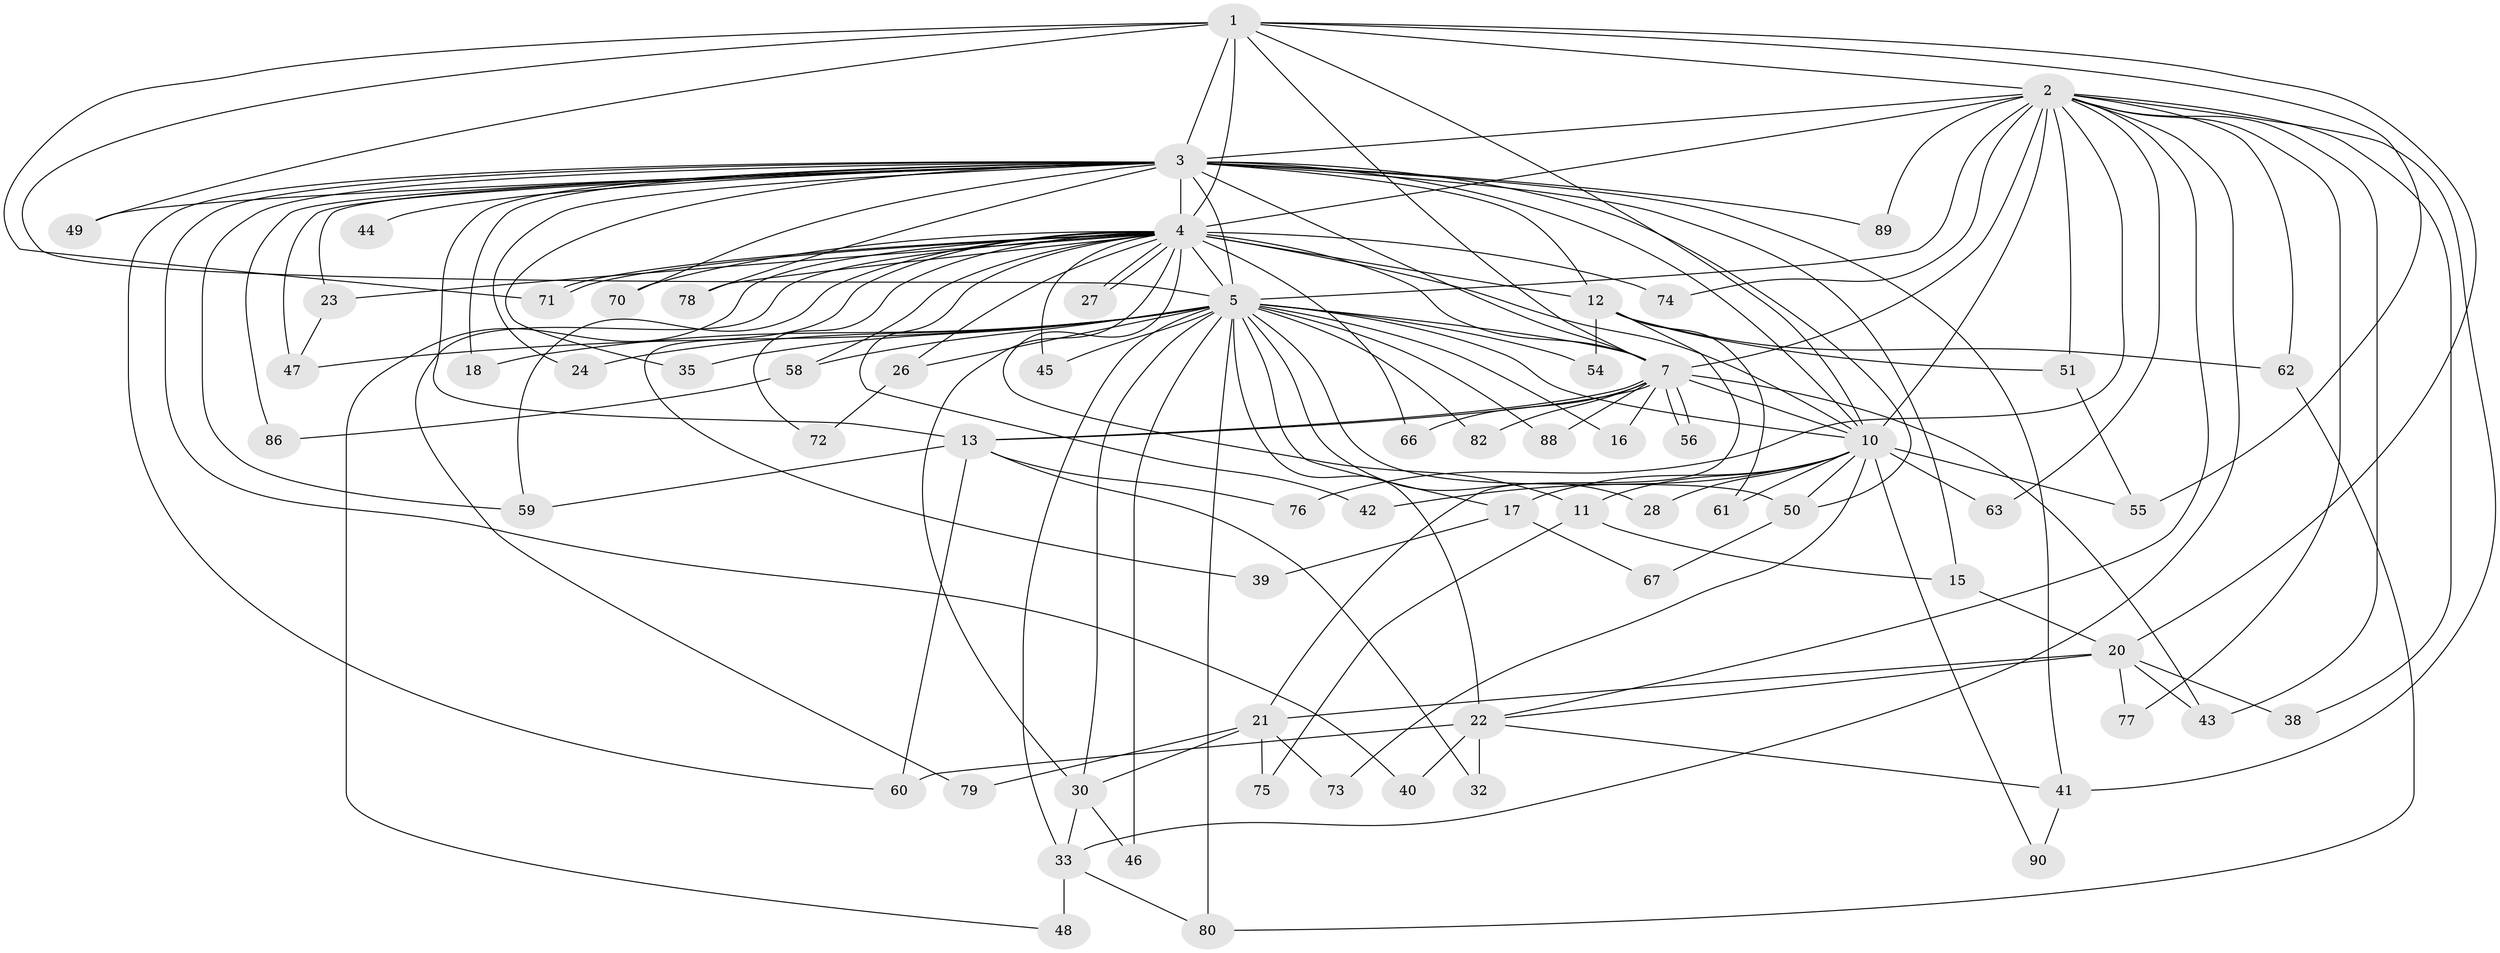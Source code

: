 // original degree distribution, {13: 0.01098901098901099, 22: 0.02197802197802198, 14: 0.01098901098901099, 25: 0.01098901098901099, 17: 0.01098901098901099, 26: 0.01098901098901099, 19: 0.01098901098901099, 15: 0.01098901098901099, 20: 0.01098901098901099, 5: 0.03296703296703297, 8: 0.01098901098901099, 7: 0.02197802197802198, 3: 0.21978021978021978, 2: 0.5494505494505495, 4: 0.03296703296703297, 6: 0.02197802197802198}
// Generated by graph-tools (version 1.1) at 2025/10/02/27/25 16:10:57]
// undirected, 67 vertices, 153 edges
graph export_dot {
graph [start="1"]
  node [color=gray90,style=filled];
  1 [super="+19"];
  2 [super="+25"];
  3 [super="+6"];
  4 [super="+8"];
  5 [super="+9"];
  7 [super="+34"];
  10 [super="+14"];
  11 [super="+84"];
  12 [super="+29"];
  13 [super="+37"];
  15;
  16;
  17;
  18;
  20 [super="+57"];
  21 [super="+68"];
  22 [super="+31"];
  23;
  24;
  26;
  27;
  28;
  30 [super="+36"];
  32;
  33 [super="+53"];
  35;
  38;
  39;
  40;
  41 [super="+83"];
  42;
  43 [super="+65"];
  44;
  45;
  46;
  47 [super="+52"];
  48;
  49;
  50 [super="+64"];
  51;
  54;
  55 [super="+69"];
  56;
  58;
  59 [super="+91"];
  60 [super="+85"];
  61;
  62;
  63;
  66;
  67;
  70;
  71 [super="+81"];
  72;
  73;
  74;
  75;
  76;
  77;
  78;
  79;
  80 [super="+87"];
  82;
  86;
  88;
  89;
  90;
  1 -- 2;
  1 -- 3 [weight=2];
  1 -- 4 [weight=2];
  1 -- 5 [weight=2];
  1 -- 7;
  1 -- 10 [weight=2];
  1 -- 20;
  1 -- 55;
  1 -- 49;
  1 -- 71;
  2 -- 3 [weight=2];
  2 -- 4 [weight=2];
  2 -- 5 [weight=2];
  2 -- 7;
  2 -- 10;
  2 -- 22;
  2 -- 33;
  2 -- 38;
  2 -- 51;
  2 -- 62;
  2 -- 63;
  2 -- 74;
  2 -- 76;
  2 -- 77;
  2 -- 89;
  2 -- 41;
  2 -- 43;
  3 -- 4 [weight=4];
  3 -- 5 [weight=4];
  3 -- 7 [weight=3];
  3 -- 10 [weight=2];
  3 -- 12 [weight=2];
  3 -- 24;
  3 -- 40;
  3 -- 41;
  3 -- 70;
  3 -- 78;
  3 -- 15;
  3 -- 18;
  3 -- 86;
  3 -- 23;
  3 -- 89;
  3 -- 35;
  3 -- 44;
  3 -- 47;
  3 -- 49;
  3 -- 50;
  3 -- 60;
  3 -- 59;
  3 -- 13;
  4 -- 5 [weight=4];
  4 -- 7 [weight=2];
  4 -- 10 [weight=2];
  4 -- 11 [weight=2];
  4 -- 12;
  4 -- 27;
  4 -- 27;
  4 -- 30;
  4 -- 42;
  4 -- 45;
  4 -- 59;
  4 -- 66;
  4 -- 70;
  4 -- 71;
  4 -- 71;
  4 -- 74;
  4 -- 78;
  4 -- 79;
  4 -- 26;
  4 -- 39;
  4 -- 72;
  4 -- 48;
  4 -- 23;
  4 -- 58;
  5 -- 7 [weight=2];
  5 -- 10 [weight=3];
  5 -- 16;
  5 -- 22 [weight=2];
  5 -- 26;
  5 -- 33;
  5 -- 35;
  5 -- 45;
  5 -- 58;
  5 -- 80;
  5 -- 17;
  5 -- 18;
  5 -- 82;
  5 -- 24;
  5 -- 88;
  5 -- 28;
  5 -- 30;
  5 -- 46;
  5 -- 54;
  5 -- 50;
  5 -- 47;
  7 -- 10;
  7 -- 13;
  7 -- 13;
  7 -- 16;
  7 -- 43;
  7 -- 56;
  7 -- 56;
  7 -- 66;
  7 -- 82;
  7 -- 88;
  10 -- 11;
  10 -- 17;
  10 -- 28;
  10 -- 42;
  10 -- 50;
  10 -- 61;
  10 -- 73;
  10 -- 90;
  10 -- 63;
  10 -- 55;
  11 -- 15;
  11 -- 75;
  12 -- 21;
  12 -- 51;
  12 -- 54;
  12 -- 61;
  12 -- 62;
  13 -- 32;
  13 -- 59;
  13 -- 76;
  13 -- 60;
  15 -- 20;
  17 -- 39;
  17 -- 67;
  20 -- 21;
  20 -- 38;
  20 -- 77;
  20 -- 22;
  20 -- 43;
  21 -- 73;
  21 -- 75;
  21 -- 30;
  21 -- 79;
  22 -- 32;
  22 -- 40;
  22 -- 41;
  22 -- 60;
  23 -- 47;
  26 -- 72;
  30 -- 46;
  30 -- 33;
  33 -- 48 [weight=2];
  33 -- 80;
  41 -- 90;
  50 -- 67;
  51 -- 55;
  58 -- 86;
  62 -- 80;
}
